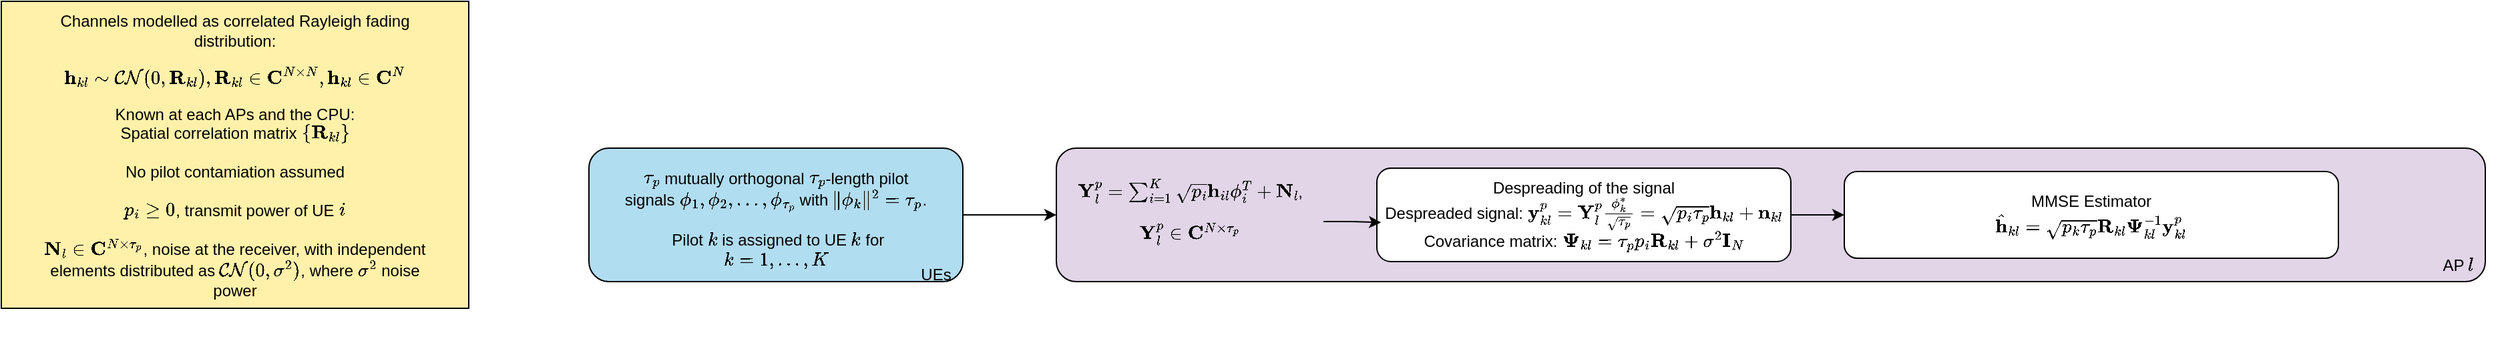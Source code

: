 <mxfile version="24.9.0">
  <diagram name="Page-1" id="g66AYG55TtXyA1JEMtzF">
    <mxGraphModel dx="3374" dy="791" grid="1" gridSize="10" guides="1" tooltips="1" connect="1" arrows="1" fold="1" page="1" pageScale="1" pageWidth="850" pageHeight="1100" math="1" shadow="0">
      <root>
        <mxCell id="0" />
        <mxCell id="1" parent="0" />
        <mxCell id="HNc6YtDHOVWQGCZwxuty-1" value="" style="rounded=0;whiteSpace=wrap;html=1;fillColor=#FFF1AA;" parent="1" vertex="1">
          <mxGeometry x="-1200" y="40" width="350" height="230" as="geometry" />
        </mxCell>
        <mxCell id="HNc6YtDHOVWQGCZwxuty-3" value="&lt;div&gt;Channels modelled as correlated Rayleigh fading distribution:&lt;br&gt;&lt;/div&gt;&lt;div&gt;$$ \textbf{h}_{kl} \sim \mathcal{C} \mathcal{N} (0, \textbf{R}_{kl}), \textbf{R}_{kl} \in \mathbf{C}^{N \times N}, \textbf{h}_{kl} \in \mathbf{C}^N $$&lt;/div&gt;&lt;div&gt;Known at each APs and the CPU:&lt;/div&gt;&lt;div&gt;Spatial correlation matrix \(\{\textbf{R}_{kl}\}\)&lt;/div&gt;&lt;div&gt;&lt;br&gt;&lt;/div&gt;&lt;div&gt;No pilot contamiation assumed&lt;br&gt;&lt;/div&gt;&lt;div&gt;&lt;br&gt;&lt;/div&gt;&lt;div&gt;\(p_i \geq 0 \), transmit power of UE \(i\)&lt;/div&gt;&lt;div&gt;&lt;br&gt;&lt;/div&gt;&lt;div&gt;\(\textbf{N}_l \in \mathbf{C}^{N \times \tau_p}\), noise at the receiver, with independent elements distributed as \(\mathcal{C}\mathcal{N}(0, \sigma^2)\), where \(\sigma^2\) noise power&lt;br&gt;&lt;/div&gt;&lt;div&gt;&lt;br&gt;&lt;/div&gt;&lt;div&gt;&lt;br&gt;&lt;/div&gt;" style="text;html=1;align=center;verticalAlign=middle;whiteSpace=wrap;rounded=0;" parent="1" vertex="1">
          <mxGeometry x="-1180" y="80" width="310" height="180" as="geometry" />
        </mxCell>
        <mxCell id="HNc6YtDHOVWQGCZwxuty-5" value="" style="rounded=1;whiteSpace=wrap;html=1;fillColor=#B1DDF0;" parent="1" vertex="1">
          <mxGeometry x="-760" y="150" width="280" height="100" as="geometry" />
        </mxCell>
        <mxCell id="HNc6YtDHOVWQGCZwxuty-6" value="&lt;div&gt;\(\tau_p\) mutually orthogonal \(\tau_p\)-length pilot signals \(\phi_1, \phi_2, ..., \phi_{\tau_p} \) with \(\| \phi_k \|^2 = \tau_p\).&lt;/div&gt;&lt;div&gt;&lt;br&gt;&lt;/div&gt;&lt;div&gt;&amp;nbsp;Pilot \(k\) is assigned to UE \(k\) for \(k = 1, ..., K\)&lt;br&gt;&lt;/div&gt;&lt;div&gt;&lt;br&gt;&lt;/div&gt;" style="text;html=1;align=center;verticalAlign=middle;whiteSpace=wrap;rounded=0;" parent="1" vertex="1">
          <mxGeometry x="-740" y="170" width="240" height="80" as="geometry" />
        </mxCell>
        <mxCell id="HNc6YtDHOVWQGCZwxuty-7" value="" style="rounded=1;whiteSpace=wrap;html=1;fillColor=#E1D5E7;" parent="1" vertex="1">
          <mxGeometry x="-410" y="150" width="1070" height="100" as="geometry" />
        </mxCell>
        <mxCell id="HNc6YtDHOVWQGCZwxuty-9" value="UEs" style="text;html=1;align=center;verticalAlign=middle;whiteSpace=wrap;rounded=0;" parent="1" vertex="1">
          <mxGeometry x="-530" y="230" width="60" height="30" as="geometry" />
        </mxCell>
        <mxCell id="HNc6YtDHOVWQGCZwxuty-10" value="&lt;div&gt;AP \(l\)&lt;/div&gt;&lt;div&gt;&lt;br&gt;&lt;/div&gt;" style="text;html=1;align=center;verticalAlign=middle;whiteSpace=wrap;rounded=0;" parent="1" vertex="1">
          <mxGeometry x="610" y="235" width="60" height="20" as="geometry" />
        </mxCell>
        <mxCell id="HNc6YtDHOVWQGCZwxuty-11" value="&lt;div&gt;\(\textbf{Y}^p_l = \sum_{i = 1}^K \sqrt{p_i}\textbf{h}_{il}\phi_i^T + \textbf{N}_l\),&lt;/div&gt;&lt;div&gt;&lt;br&gt;&lt;/div&gt;&lt;div&gt;\( \textbf{Y}^p_l \in \mathbf{C}^{N \times \tau_p}\)&lt;/div&gt;&lt;div&gt;&lt;br&gt;&lt;/div&gt;" style="text;html=1;align=center;verticalAlign=middle;whiteSpace=wrap;rounded=0;" parent="1" vertex="1">
          <mxGeometry x="-410" y="140" width="200" height="130" as="geometry" />
        </mxCell>
        <mxCell id="HNc6YtDHOVWQGCZwxuty-24" style="edgeStyle=orthogonalEdgeStyle;rounded=0;orthogonalLoop=1;jettySize=auto;html=1;entryX=0;entryY=0.5;entryDx=0;entryDy=0;" parent="1" source="HNc6YtDHOVWQGCZwxuty-19" target="HNc6YtDHOVWQGCZwxuty-23" edge="1">
          <mxGeometry relative="1" as="geometry" />
        </mxCell>
        <mxCell id="HNc6YtDHOVWQGCZwxuty-19" value="&lt;div&gt;Despreading of the signal&lt;/div&gt;&lt;div&gt;Despreaded signal: \(\textbf{y}_{kl}^p = \textbf{Y}_l^p \frac{\phi_k^*}{\sqrt{\tau_p}} = \sqrt{p_i \tau_p} \textbf{h}_{kl} + \textbf{n}_{kl} \)&lt;/div&gt;&lt;div&gt;Covariance matrix: \(\mathbf{\Psi}_{kl} = \tau_p p_i \mathbf{R}_{kl} + \sigma^2 \mathbf{I}_N\)&lt;/div&gt;" style="rounded=1;whiteSpace=wrap;html=1;" parent="1" vertex="1">
          <mxGeometry x="-170" y="165" width="310" height="70" as="geometry" />
        </mxCell>
        <mxCell id="HNc6YtDHOVWQGCZwxuty-13" value="" style="edgeStyle=orthogonalEdgeStyle;rounded=0;orthogonalLoop=1;jettySize=auto;html=1;" parent="1" source="HNc6YtDHOVWQGCZwxuty-5" target="HNc6YtDHOVWQGCZwxuty-11" edge="1">
          <mxGeometry relative="1" as="geometry">
            <Array as="points">
              <mxPoint x="-430" y="200" />
              <mxPoint x="-430" y="200" />
            </Array>
          </mxGeometry>
        </mxCell>
        <mxCell id="HNc6YtDHOVWQGCZwxuty-21" style="edgeStyle=orthogonalEdgeStyle;rounded=0;orthogonalLoop=1;jettySize=auto;html=1;entryX=0.01;entryY=0.581;entryDx=0;entryDy=0;entryPerimeter=0;" parent="1" source="HNc6YtDHOVWQGCZwxuty-11" target="HNc6YtDHOVWQGCZwxuty-19" edge="1">
          <mxGeometry relative="1" as="geometry" />
        </mxCell>
        <mxCell id="HNc6YtDHOVWQGCZwxuty-23" value="&lt;div&gt;MMSE Estimator&lt;/div&gt;&lt;div&gt;\(\hat{\mathbf{h}}_{kl} = \sqrt{p_k \tau_p}\mathbf{R}_{kl}\mathbf{\Psi}_{kl}^{-1} \mathbf{y}_{kl}^p\)&lt;br&gt;&lt;/div&gt;" style="rounded=1;whiteSpace=wrap;html=1;" parent="1" vertex="1">
          <mxGeometry x="180" y="167.5" width="370" height="65" as="geometry" />
        </mxCell>
      </root>
    </mxGraphModel>
  </diagram>
</mxfile>
